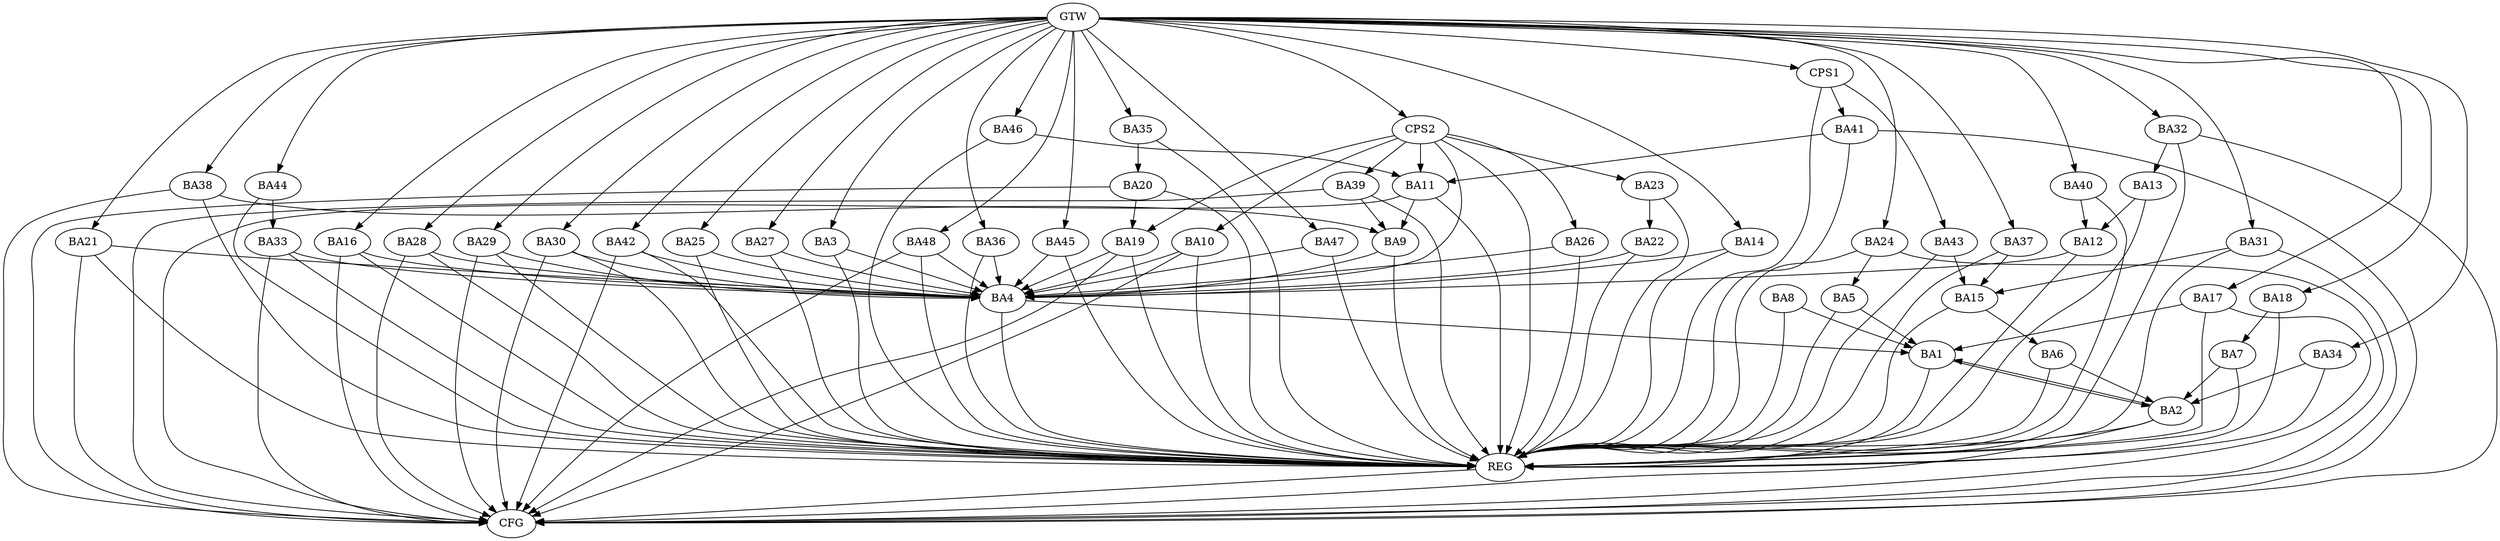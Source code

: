 strict digraph G {
  BA1 [ label="BA1" ];
  BA2 [ label="BA2" ];
  BA3 [ label="BA3" ];
  BA4 [ label="BA4" ];
  BA5 [ label="BA5" ];
  BA6 [ label="BA6" ];
  BA7 [ label="BA7" ];
  BA8 [ label="BA8" ];
  BA9 [ label="BA9" ];
  BA10 [ label="BA10" ];
  BA11 [ label="BA11" ];
  BA12 [ label="BA12" ];
  BA13 [ label="BA13" ];
  BA14 [ label="BA14" ];
  BA15 [ label="BA15" ];
  BA16 [ label="BA16" ];
  BA17 [ label="BA17" ];
  BA18 [ label="BA18" ];
  BA19 [ label="BA19" ];
  BA20 [ label="BA20" ];
  BA21 [ label="BA21" ];
  BA22 [ label="BA22" ];
  BA23 [ label="BA23" ];
  BA24 [ label="BA24" ];
  BA25 [ label="BA25" ];
  BA26 [ label="BA26" ];
  BA27 [ label="BA27" ];
  BA28 [ label="BA28" ];
  BA29 [ label="BA29" ];
  BA30 [ label="BA30" ];
  BA31 [ label="BA31" ];
  BA32 [ label="BA32" ];
  BA33 [ label="BA33" ];
  BA34 [ label="BA34" ];
  BA35 [ label="BA35" ];
  BA36 [ label="BA36" ];
  BA37 [ label="BA37" ];
  BA38 [ label="BA38" ];
  BA39 [ label="BA39" ];
  BA40 [ label="BA40" ];
  BA41 [ label="BA41" ];
  BA42 [ label="BA42" ];
  BA43 [ label="BA43" ];
  BA44 [ label="BA44" ];
  BA45 [ label="BA45" ];
  BA46 [ label="BA46" ];
  BA47 [ label="BA47" ];
  BA48 [ label="BA48" ];
  CPS1 [ label="CPS1" ];
  CPS2 [ label="CPS2" ];
  GTW [ label="GTW" ];
  REG [ label="REG" ];
  CFG [ label="CFG" ];
  BA1 -> BA2;
  BA2 -> BA1;
  BA4 -> BA1;
  BA5 -> BA1;
  BA6 -> BA2;
  BA7 -> BA2;
  BA8 -> BA1;
  BA9 -> BA4;
  BA11 -> BA9;
  BA12 -> BA4;
  BA13 -> BA12;
  BA14 -> BA4;
  BA15 -> BA6;
  BA17 -> BA1;
  BA18 -> BA7;
  BA20 -> BA19;
  BA22 -> BA4;
  BA23 -> BA22;
  BA24 -> BA5;
  BA25 -> BA4;
  BA28 -> BA4;
  BA31 -> BA15;
  BA32 -> BA13;
  BA33 -> BA4;
  BA34 -> BA2;
  BA35 -> BA20;
  BA37 -> BA15;
  BA38 -> BA9;
  BA39 -> BA9;
  BA40 -> BA12;
  BA41 -> BA11;
  BA42 -> BA4;
  BA43 -> BA15;
  BA44 -> BA33;
  BA45 -> BA4;
  BA46 -> BA11;
  BA47 -> BA4;
  CPS1 -> BA43;
  CPS1 -> BA41;
  CPS2 -> BA23;
  CPS2 -> BA19;
  CPS2 -> BA10;
  CPS2 -> BA4;
  CPS2 -> BA11;
  CPS2 -> BA26;
  CPS2 -> BA39;
  GTW -> BA3;
  GTW -> BA14;
  GTW -> BA16;
  GTW -> BA17;
  GTW -> BA18;
  GTW -> BA21;
  GTW -> BA24;
  GTW -> BA25;
  GTW -> BA27;
  GTW -> BA28;
  GTW -> BA29;
  GTW -> BA30;
  GTW -> BA31;
  GTW -> BA32;
  GTW -> BA34;
  GTW -> BA35;
  GTW -> BA36;
  GTW -> BA37;
  GTW -> BA38;
  GTW -> BA40;
  GTW -> BA42;
  GTW -> BA44;
  GTW -> BA45;
  GTW -> BA46;
  GTW -> BA47;
  GTW -> BA48;
  GTW -> CPS1;
  GTW -> CPS2;
  BA1 -> REG;
  BA2 -> REG;
  BA3 -> REG;
  BA4 -> REG;
  BA5 -> REG;
  BA6 -> REG;
  BA7 -> REG;
  BA8 -> REG;
  BA9 -> REG;
  BA10 -> REG;
  BA11 -> REG;
  BA12 -> REG;
  BA13 -> REG;
  BA14 -> REG;
  BA15 -> REG;
  BA16 -> REG;
  BA17 -> REG;
  BA18 -> REG;
  BA19 -> REG;
  BA20 -> REG;
  BA21 -> REG;
  BA22 -> REG;
  BA23 -> REG;
  BA24 -> REG;
  BA25 -> REG;
  BA26 -> REG;
  BA27 -> REG;
  BA28 -> REG;
  BA29 -> REG;
  BA30 -> REG;
  BA31 -> REG;
  BA32 -> REG;
  BA33 -> REG;
  BA34 -> REG;
  BA35 -> REG;
  BA36 -> REG;
  BA37 -> REG;
  BA38 -> REG;
  BA39 -> REG;
  BA40 -> REG;
  BA41 -> REG;
  BA42 -> REG;
  BA43 -> REG;
  BA44 -> REG;
  BA45 -> REG;
  BA46 -> REG;
  BA47 -> REG;
  BA48 -> REG;
  CPS1 -> REG;
  CPS2 -> REG;
  BA10 -> CFG;
  BA11 -> CFG;
  BA41 -> CFG;
  BA29 -> CFG;
  BA32 -> CFG;
  BA48 -> CFG;
  BA24 -> CFG;
  BA42 -> CFG;
  BA21 -> CFG;
  BA19 -> CFG;
  BA39 -> CFG;
  BA28 -> CFG;
  BA17 -> CFG;
  BA33 -> CFG;
  BA31 -> CFG;
  BA38 -> CFG;
  BA2 -> CFG;
  BA20 -> CFG;
  BA30 -> CFG;
  BA16 -> CFG;
  REG -> CFG;
  BA3 -> BA4;
  BA48 -> BA4;
  BA16 -> BA4;
  BA10 -> BA4;
  BA26 -> BA4;
  BA30 -> BA4;
  BA27 -> BA4;
  BA19 -> BA4;
  BA36 -> BA4;
  BA29 -> BA4;
  BA21 -> BA4;
}
